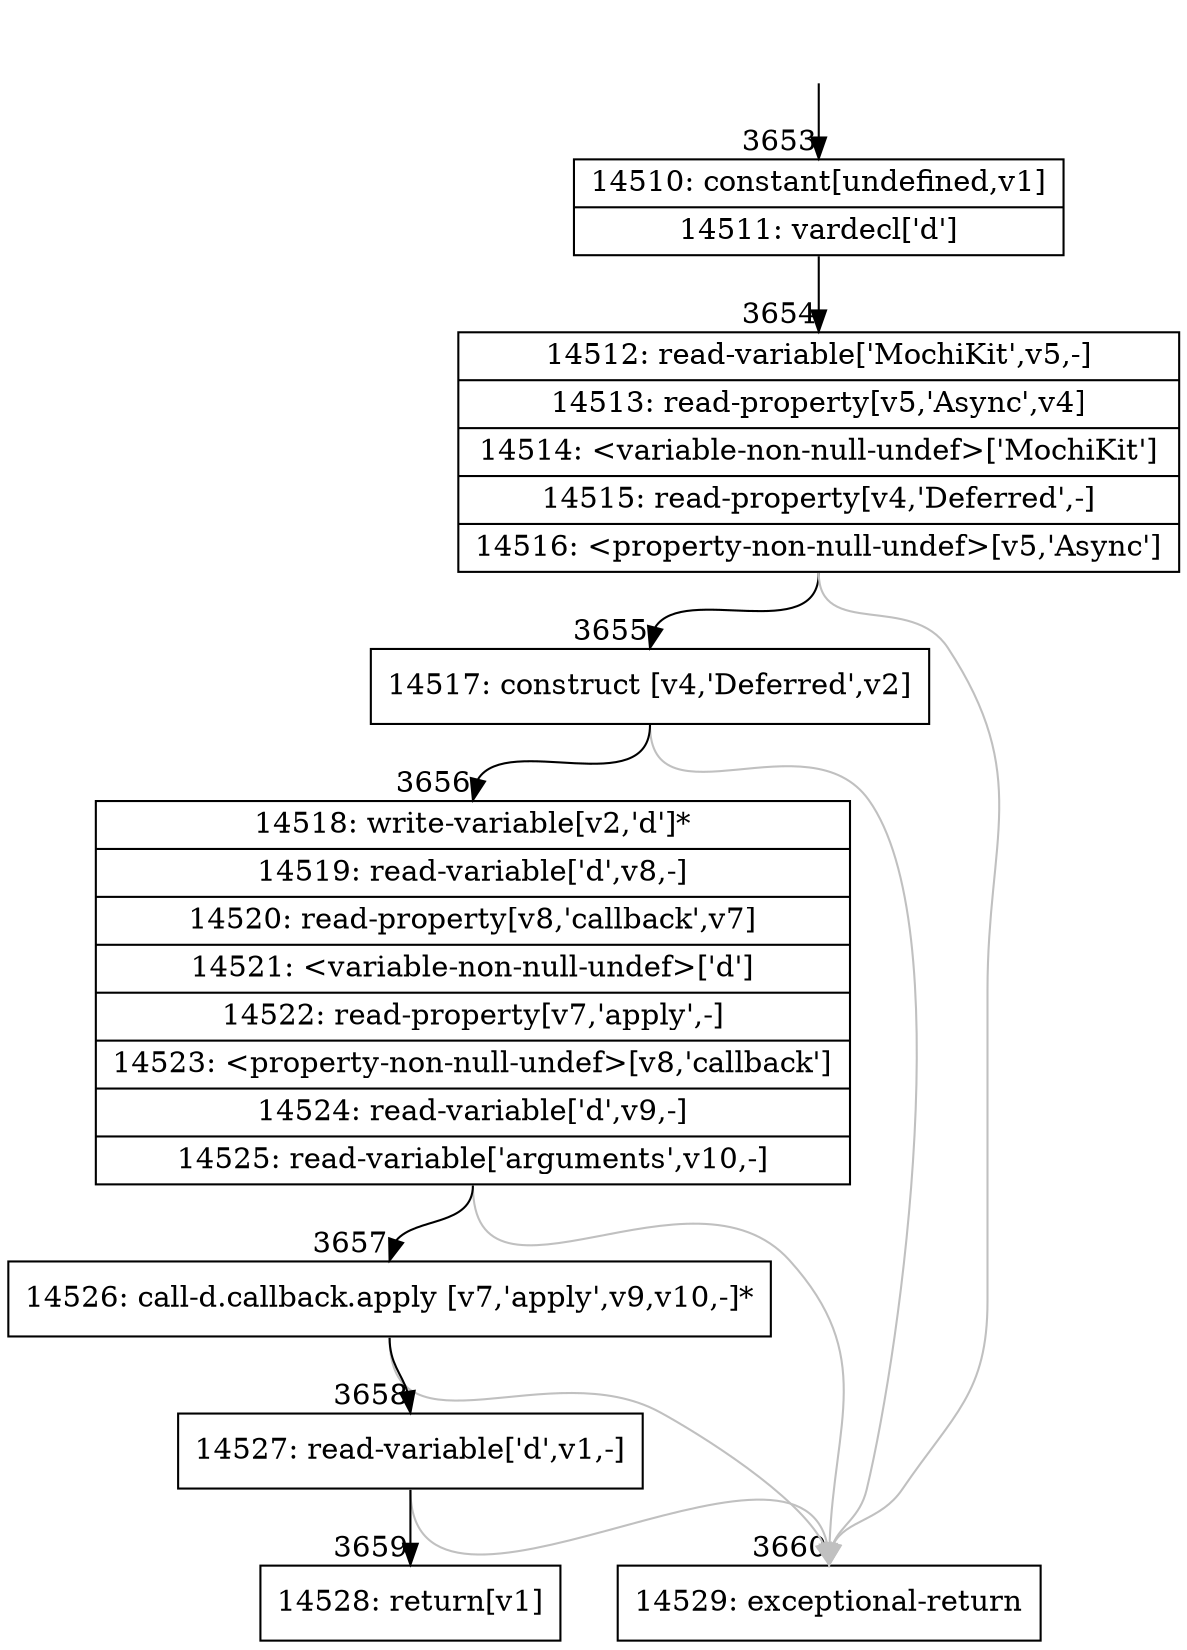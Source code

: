 digraph {
rankdir="TD"
BB_entry275[shape=none,label=""];
BB_entry275 -> BB3653 [tailport=s, headport=n, headlabel="    3653"]
BB3653 [shape=record label="{14510: constant[undefined,v1]|14511: vardecl['d']}" ] 
BB3653 -> BB3654 [tailport=s, headport=n, headlabel="      3654"]
BB3654 [shape=record label="{14512: read-variable['MochiKit',v5,-]|14513: read-property[v5,'Async',v4]|14514: \<variable-non-null-undef\>['MochiKit']|14515: read-property[v4,'Deferred',-]|14516: \<property-non-null-undef\>[v5,'Async']}" ] 
BB3654 -> BB3655 [tailport=s, headport=n, headlabel="      3655"]
BB3654 -> BB3660 [tailport=s, headport=n, color=gray, headlabel="      3660"]
BB3655 [shape=record label="{14517: construct [v4,'Deferred',v2]}" ] 
BB3655 -> BB3656 [tailport=s, headport=n, headlabel="      3656"]
BB3655 -> BB3660 [tailport=s, headport=n, color=gray]
BB3656 [shape=record label="{14518: write-variable[v2,'d']*|14519: read-variable['d',v8,-]|14520: read-property[v8,'callback',v7]|14521: \<variable-non-null-undef\>['d']|14522: read-property[v7,'apply',-]|14523: \<property-non-null-undef\>[v8,'callback']|14524: read-variable['d',v9,-]|14525: read-variable['arguments',v10,-]}" ] 
BB3656 -> BB3657 [tailport=s, headport=n, headlabel="      3657"]
BB3656 -> BB3660 [tailport=s, headport=n, color=gray]
BB3657 [shape=record label="{14526: call-d.callback.apply [v7,'apply',v9,v10,-]*}" ] 
BB3657 -> BB3658 [tailport=s, headport=n, headlabel="      3658"]
BB3657 -> BB3660 [tailport=s, headport=n, color=gray]
BB3658 [shape=record label="{14527: read-variable['d',v1,-]}" ] 
BB3658 -> BB3659 [tailport=s, headport=n, headlabel="      3659"]
BB3658 -> BB3660 [tailport=s, headport=n, color=gray]
BB3659 [shape=record label="{14528: return[v1]}" ] 
BB3660 [shape=record label="{14529: exceptional-return}" ] 
//#$~ 2429
}
